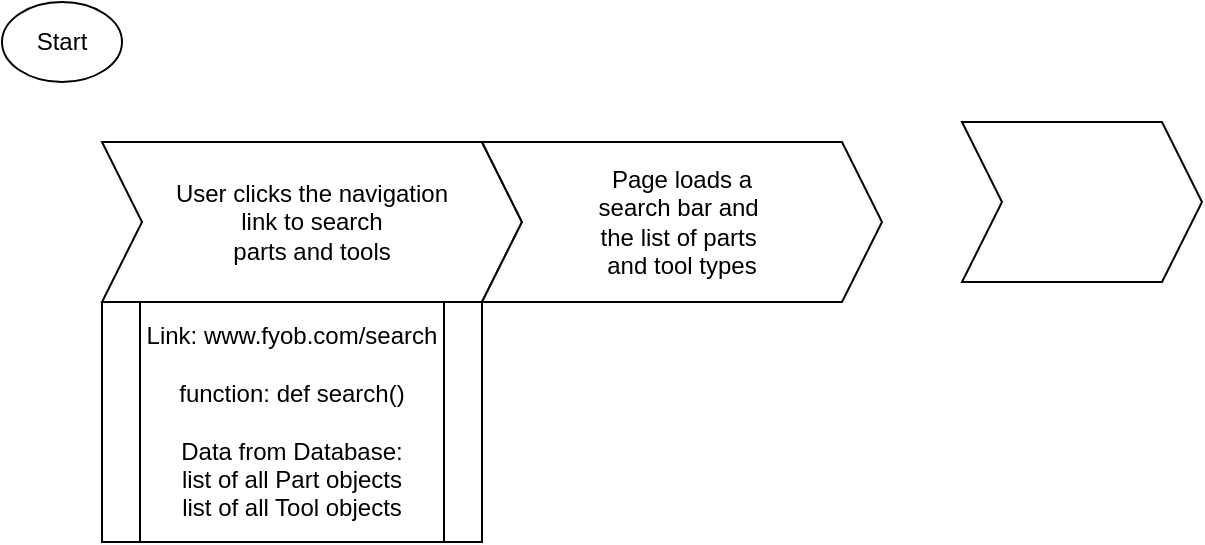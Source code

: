 <mxfile version="10.6.0" type="github"><diagram id="8kvj4WNvy19hJ-FkHqyR" name="Page-1"><mxGraphModel dx="1080" dy="524" grid="1" gridSize="10" guides="1" tooltips="1" connect="1" arrows="1" fold="1" page="1" pageScale="1" pageWidth="827" pageHeight="1169" math="0" shadow="0"><root><mxCell id="0"/><mxCell id="1" parent="0"/><mxCell id="vIVyKdTqh5MqKRnebf6H-1" value="Start" style="ellipse;whiteSpace=wrap;html=1;" vertex="1" parent="1"><mxGeometry x="20" y="20" width="60" height="40" as="geometry"/></mxCell><mxCell id="vIVyKdTqh5MqKRnebf6H-2" value="User clicks the navigation &lt;br&gt;link to search &lt;br&gt;parts&amp;nbsp;and tools" style="shape=step;perimeter=stepPerimeter;whiteSpace=wrap;html=1;fixedSize=1;" vertex="1" parent="1"><mxGeometry x="70" y="90" width="210" height="80" as="geometry"/></mxCell><mxCell id="vIVyKdTqh5MqKRnebf6H-3" value="Page loads a&lt;br&gt;search bar and&amp;nbsp;&lt;br&gt;the list of parts&amp;nbsp;&lt;br&gt;and tool types&lt;br&gt;" style="shape=step;perimeter=stepPerimeter;whiteSpace=wrap;html=1;fixedSize=1;" vertex="1" parent="1"><mxGeometry x="260" y="90" width="200" height="80" as="geometry"/></mxCell><mxCell id="vIVyKdTqh5MqKRnebf6H-4" value="" style="shape=step;perimeter=stepPerimeter;whiteSpace=wrap;html=1;fixedSize=1;" vertex="1" parent="1"><mxGeometry x="500" y="80" width="120" height="80" as="geometry"/></mxCell><mxCell id="vIVyKdTqh5MqKRnebf6H-6" value="Link: www.fyob.com/search&lt;br&gt;&lt;br&gt;function: def search()&lt;br&gt;&lt;br&gt;Data from Database:&lt;br&gt;list of all Part objects&lt;br&gt;list of all Tool objects&lt;br&gt;" style="shape=process;whiteSpace=wrap;html=1;backgroundOutline=1;" vertex="1" parent="1"><mxGeometry x="70" y="170" width="190" height="120" as="geometry"/></mxCell></root></mxGraphModel></diagram></mxfile>